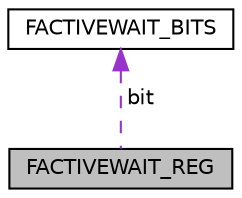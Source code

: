 digraph "FACTIVEWAIT_REG"
{
  edge [fontname="Helvetica",fontsize="10",labelfontname="Helvetica",labelfontsize="10"];
  node [fontname="Helvetica",fontsize="10",shape=record];
  Node1 [label="FACTIVEWAIT_REG",height=0.2,width=0.4,color="black", fillcolor="grey75", style="filled", fontcolor="black"];
  Node2 -> Node1 [dir="back",color="darkorchid3",fontsize="10",style="dashed",label=" bit" ,fontname="Helvetica"];
  Node2 [label="FACTIVEWAIT_BITS",height=0.2,width=0.4,color="black", fillcolor="white", style="filled",URL="$struct_f_a_c_t_i_v_e_w_a_i_t___b_i_t_s.html"];
}
